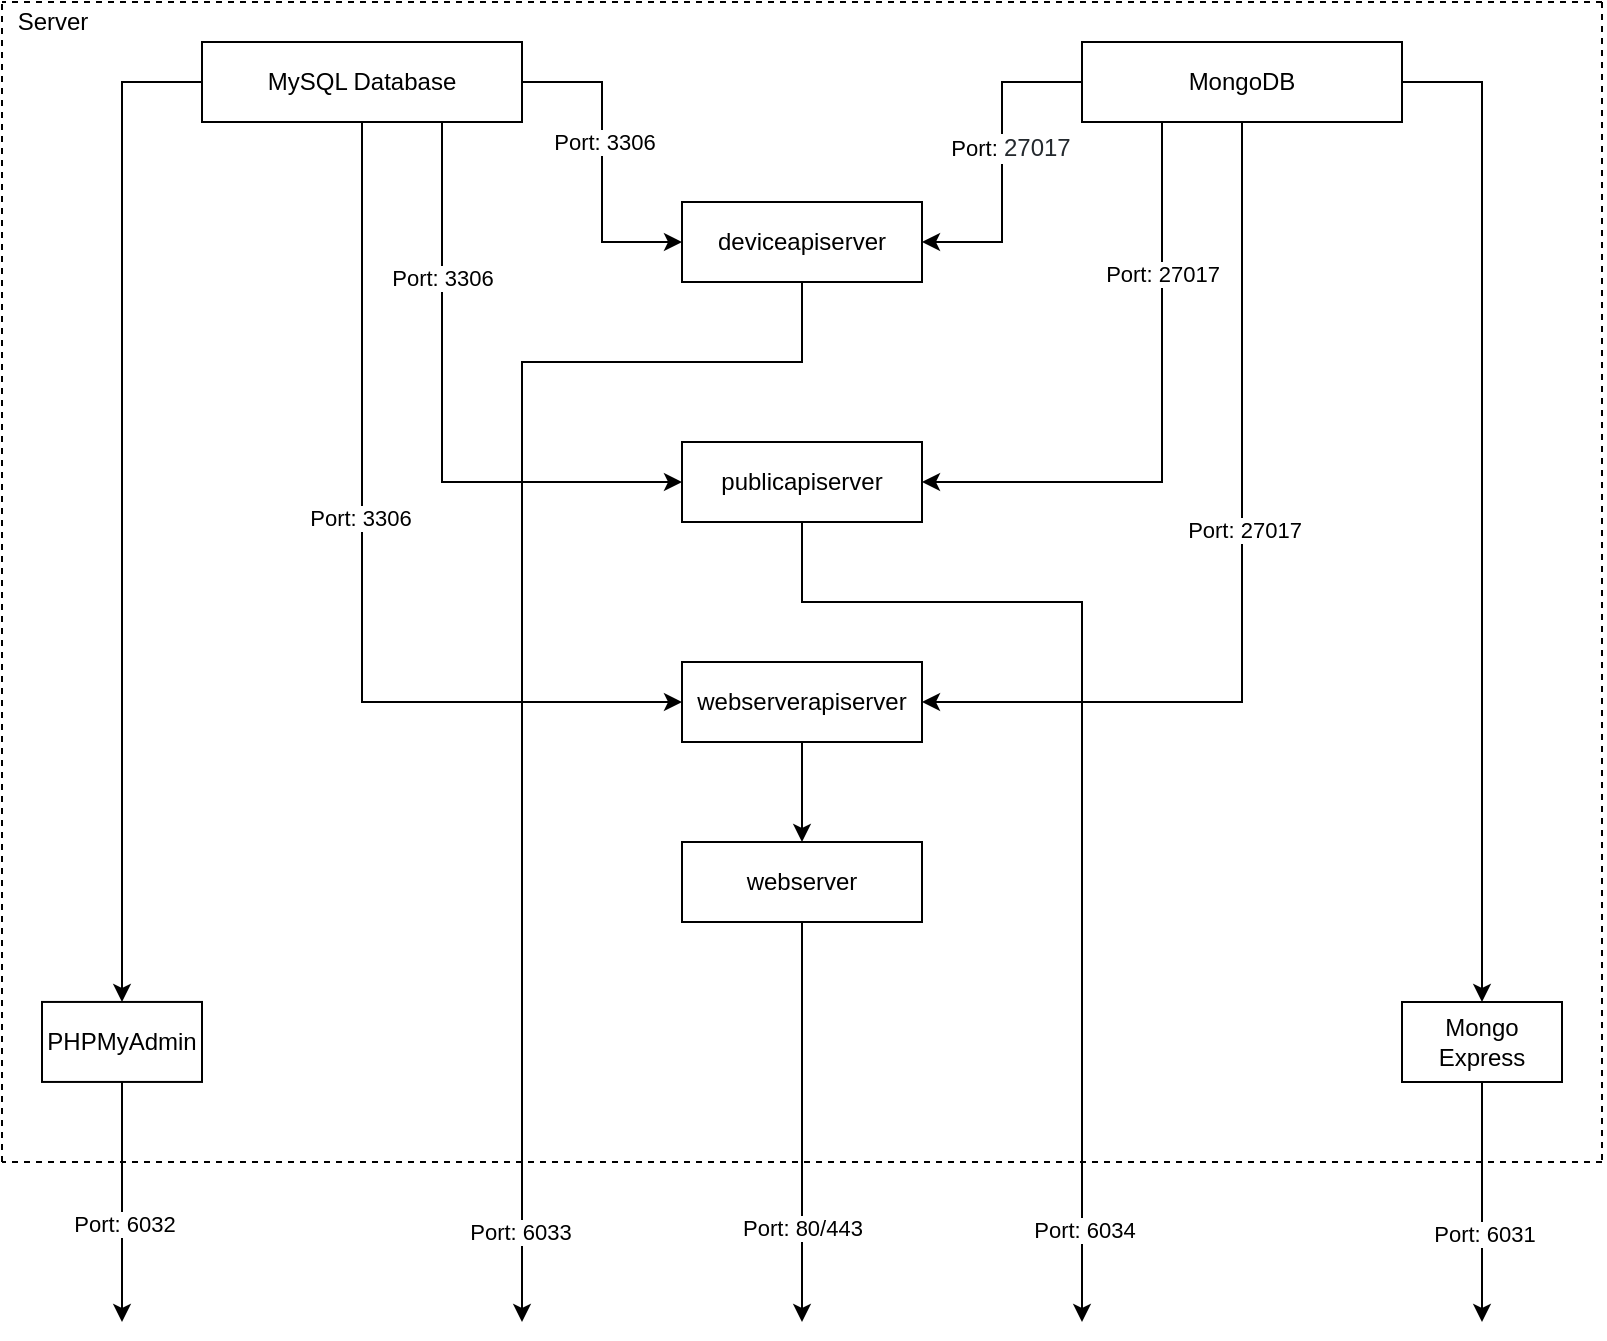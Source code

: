 <mxfile version="14.6.13" type="device"><diagram id="D0JQNDNxnLL_0FjzkVd2" name="Page-1"><mxGraphModel dx="988" dy="729" grid="1" gridSize="10" guides="1" tooltips="1" connect="1" arrows="1" fold="1" page="1" pageScale="1" pageWidth="827" pageHeight="1169" math="0" shadow="0"><root><mxCell id="0"/><mxCell id="1" parent="0"/><mxCell id="Y2FYfS4u4MYW43cecbyf-15" style="edgeStyle=orthogonalEdgeStyle;rounded=0;orthogonalLoop=1;jettySize=auto;html=1;entryX=0;entryY=0.5;entryDx=0;entryDy=0;" edge="1" parent="1" source="Y2FYfS4u4MYW43cecbyf-12" target="Y2FYfS4u4MYW43cecbyf-14"><mxGeometry relative="1" as="geometry"/></mxCell><mxCell id="Y2FYfS4u4MYW43cecbyf-17" value="Port: 3306" style="edgeLabel;html=1;align=center;verticalAlign=middle;resizable=0;points=[];" vertex="1" connectable="0" parent="Y2FYfS4u4MYW43cecbyf-15"><mxGeometry x="-0.125" y="1" relative="1" as="geometry"><mxPoint as="offset"/></mxGeometry></mxCell><mxCell id="Y2FYfS4u4MYW43cecbyf-21" style="edgeStyle=orthogonalEdgeStyle;rounded=0;orthogonalLoop=1;jettySize=auto;html=1;entryX=0;entryY=0.5;entryDx=0;entryDy=0;" edge="1" parent="1" source="Y2FYfS4u4MYW43cecbyf-12" target="Y2FYfS4u4MYW43cecbyf-19"><mxGeometry relative="1" as="geometry"><Array as="points"><mxPoint x="240" y="300"/></Array></mxGeometry></mxCell><mxCell id="Y2FYfS4u4MYW43cecbyf-23" value="Port: 3306" style="edgeLabel;html=1;align=center;verticalAlign=middle;resizable=0;points=[];" vertex="1" connectable="0" parent="Y2FYfS4u4MYW43cecbyf-21"><mxGeometry x="-0.48" relative="1" as="geometry"><mxPoint as="offset"/></mxGeometry></mxCell><mxCell id="Y2FYfS4u4MYW43cecbyf-25" style="edgeStyle=orthogonalEdgeStyle;rounded=0;orthogonalLoop=1;jettySize=auto;html=1;entryX=0;entryY=0.5;entryDx=0;entryDy=0;" edge="1" parent="1" source="Y2FYfS4u4MYW43cecbyf-12" target="Y2FYfS4u4MYW43cecbyf-20"><mxGeometry relative="1" as="geometry"><Array as="points"><mxPoint x="200" y="410"/></Array></mxGeometry></mxCell><mxCell id="Y2FYfS4u4MYW43cecbyf-27" value="Port: 3306" style="edgeLabel;html=1;align=center;verticalAlign=middle;resizable=0;points=[];" vertex="1" connectable="0" parent="Y2FYfS4u4MYW43cecbyf-25"><mxGeometry x="-0.12" y="-1" relative="1" as="geometry"><mxPoint as="offset"/></mxGeometry></mxCell><mxCell id="Y2FYfS4u4MYW43cecbyf-46" style="edgeStyle=orthogonalEdgeStyle;rounded=0;orthogonalLoop=1;jettySize=auto;html=1;entryX=0.5;entryY=0;entryDx=0;entryDy=0;" edge="1" parent="1" target="Y2FYfS4u4MYW43cecbyf-43"><mxGeometry relative="1" as="geometry"><mxPoint x="120" y="100.029" as="sourcePoint"/><Array as="points"><mxPoint x="80" y="99.97"/></Array></mxGeometry></mxCell><mxCell id="Y2FYfS4u4MYW43cecbyf-12" value="MySQL Database" style="rounded=0;whiteSpace=wrap;html=1;" vertex="1" parent="1"><mxGeometry x="120" y="80" width="160" height="40" as="geometry"/></mxCell><mxCell id="Y2FYfS4u4MYW43cecbyf-16" style="edgeStyle=orthogonalEdgeStyle;rounded=0;orthogonalLoop=1;jettySize=auto;html=1;entryX=1;entryY=0.5;entryDx=0;entryDy=0;" edge="1" parent="1" source="Y2FYfS4u4MYW43cecbyf-13" target="Y2FYfS4u4MYW43cecbyf-14"><mxGeometry relative="1" as="geometry"/></mxCell><mxCell id="Y2FYfS4u4MYW43cecbyf-18" value="Port:&amp;nbsp;&lt;span style=&quot;color: rgb(36 , 41 , 46) ; font-family: , , &amp;#34;sf mono&amp;#34; , &amp;#34;consolas&amp;#34; , &amp;#34;liberation mono&amp;#34; , &amp;#34;menlo&amp;#34; , monospace ; font-size: 12px&quot;&gt;27017&lt;/span&gt;" style="edgeLabel;html=1;align=center;verticalAlign=middle;resizable=0;points=[];" vertex="1" connectable="0" parent="Y2FYfS4u4MYW43cecbyf-16"><mxGeometry x="-0.087" y="4" relative="1" as="geometry"><mxPoint as="offset"/></mxGeometry></mxCell><mxCell id="Y2FYfS4u4MYW43cecbyf-22" style="edgeStyle=orthogonalEdgeStyle;rounded=0;orthogonalLoop=1;jettySize=auto;html=1;entryX=1;entryY=0.5;entryDx=0;entryDy=0;" edge="1" parent="1" source="Y2FYfS4u4MYW43cecbyf-13" target="Y2FYfS4u4MYW43cecbyf-19"><mxGeometry relative="1" as="geometry"><Array as="points"><mxPoint x="600" y="300"/></Array></mxGeometry></mxCell><mxCell id="Y2FYfS4u4MYW43cecbyf-24" value="Port: 27017" style="edgeLabel;html=1;align=center;verticalAlign=middle;resizable=0;points=[];" vertex="1" connectable="0" parent="Y2FYfS4u4MYW43cecbyf-22"><mxGeometry x="-0.493" relative="1" as="geometry"><mxPoint as="offset"/></mxGeometry></mxCell><mxCell id="Y2FYfS4u4MYW43cecbyf-26" style="edgeStyle=orthogonalEdgeStyle;rounded=0;orthogonalLoop=1;jettySize=auto;html=1;entryX=1;entryY=0.5;entryDx=0;entryDy=0;" edge="1" parent="1" source="Y2FYfS4u4MYW43cecbyf-13" target="Y2FYfS4u4MYW43cecbyf-20"><mxGeometry relative="1" as="geometry"><Array as="points"><mxPoint x="640" y="410"/></Array></mxGeometry></mxCell><mxCell id="Y2FYfS4u4MYW43cecbyf-28" value="Port: 27017" style="edgeLabel;html=1;align=center;verticalAlign=middle;resizable=0;points=[];" vertex="1" connectable="0" parent="Y2FYfS4u4MYW43cecbyf-26"><mxGeometry x="-0.093" y="1" relative="1" as="geometry"><mxPoint as="offset"/></mxGeometry></mxCell><mxCell id="Y2FYfS4u4MYW43cecbyf-47" style="edgeStyle=orthogonalEdgeStyle;rounded=0;orthogonalLoop=1;jettySize=auto;html=1;" edge="1" parent="1" source="Y2FYfS4u4MYW43cecbyf-13" target="Y2FYfS4u4MYW43cecbyf-44"><mxGeometry relative="1" as="geometry"><Array as="points"><mxPoint x="760" y="100"/></Array></mxGeometry></mxCell><mxCell id="Y2FYfS4u4MYW43cecbyf-13" value="MongoDB" style="rounded=0;whiteSpace=wrap;html=1;" vertex="1" parent="1"><mxGeometry x="560" y="80" width="160" height="40" as="geometry"/></mxCell><mxCell id="Y2FYfS4u4MYW43cecbyf-54" style="edgeStyle=orthogonalEdgeStyle;rounded=0;orthogonalLoop=1;jettySize=auto;html=1;" edge="1" parent="1" source="Y2FYfS4u4MYW43cecbyf-14"><mxGeometry relative="1" as="geometry"><mxPoint x="280" y="720" as="targetPoint"/><Array as="points"><mxPoint x="420" y="240"/><mxPoint x="280" y="240"/></Array></mxGeometry></mxCell><mxCell id="Y2FYfS4u4MYW43cecbyf-64" value="Port: 6033" style="edgeLabel;html=1;align=center;verticalAlign=middle;resizable=0;points=[];" vertex="1" connectable="0" parent="Y2FYfS4u4MYW43cecbyf-54"><mxGeometry x="0.864" y="-1" relative="1" as="geometry"><mxPoint as="offset"/></mxGeometry></mxCell><mxCell id="Y2FYfS4u4MYW43cecbyf-14" value="deviceapiserver" style="rounded=0;whiteSpace=wrap;html=1;" vertex="1" parent="1"><mxGeometry x="360" y="160" width="120" height="40" as="geometry"/></mxCell><mxCell id="Y2FYfS4u4MYW43cecbyf-55" style="edgeStyle=orthogonalEdgeStyle;rounded=0;orthogonalLoop=1;jettySize=auto;html=1;" edge="1" parent="1" source="Y2FYfS4u4MYW43cecbyf-19"><mxGeometry relative="1" as="geometry"><mxPoint x="560" y="720" as="targetPoint"/><Array as="points"><mxPoint x="420" y="360"/><mxPoint x="560" y="360"/></Array></mxGeometry></mxCell><mxCell id="Y2FYfS4u4MYW43cecbyf-65" value="Port: 6034" style="edgeLabel;html=1;align=center;verticalAlign=middle;resizable=0;points=[];" vertex="1" connectable="0" parent="Y2FYfS4u4MYW43cecbyf-55"><mxGeometry x="0.828" y="1" relative="1" as="geometry"><mxPoint as="offset"/></mxGeometry></mxCell><mxCell id="Y2FYfS4u4MYW43cecbyf-19" value="publicapiserver" style="rounded=0;whiteSpace=wrap;html=1;" vertex="1" parent="1"><mxGeometry x="360" y="280" width="120" height="40" as="geometry"/></mxCell><mxCell id="Y2FYfS4u4MYW43cecbyf-38" style="edgeStyle=orthogonalEdgeStyle;rounded=0;orthogonalLoop=1;jettySize=auto;html=1;entryX=0.5;entryY=0;entryDx=0;entryDy=0;" edge="1" parent="1" source="Y2FYfS4u4MYW43cecbyf-20" target="Y2FYfS4u4MYW43cecbyf-37"><mxGeometry relative="1" as="geometry"/></mxCell><mxCell id="Y2FYfS4u4MYW43cecbyf-20" value="webserverapiserver" style="rounded=0;whiteSpace=wrap;html=1;" vertex="1" parent="1"><mxGeometry x="360" y="390" width="120" height="40" as="geometry"/></mxCell><mxCell id="Y2FYfS4u4MYW43cecbyf-51" style="edgeStyle=orthogonalEdgeStyle;rounded=0;orthogonalLoop=1;jettySize=auto;html=1;" edge="1" parent="1" source="Y2FYfS4u4MYW43cecbyf-37"><mxGeometry relative="1" as="geometry"><mxPoint x="420" y="720.0" as="targetPoint"/></mxGeometry></mxCell><mxCell id="Y2FYfS4u4MYW43cecbyf-63" value="Port: 80/443" style="edgeLabel;html=1;align=center;verticalAlign=middle;resizable=0;points=[];" vertex="1" connectable="0" parent="Y2FYfS4u4MYW43cecbyf-51"><mxGeometry x="0.527" relative="1" as="geometry"><mxPoint as="offset"/></mxGeometry></mxCell><mxCell id="Y2FYfS4u4MYW43cecbyf-37" value="webserver" style="rounded=0;whiteSpace=wrap;html=1;" vertex="1" parent="1"><mxGeometry x="360" y="480" width="120" height="40" as="geometry"/></mxCell><mxCell id="Y2FYfS4u4MYW43cecbyf-49" style="edgeStyle=orthogonalEdgeStyle;rounded=0;orthogonalLoop=1;jettySize=auto;html=1;" edge="1" parent="1" source="Y2FYfS4u4MYW43cecbyf-43"><mxGeometry relative="1" as="geometry"><mxPoint x="80" y="719.97" as="targetPoint"/></mxGeometry></mxCell><mxCell id="Y2FYfS4u4MYW43cecbyf-61" value="Port:&amp;nbsp;6032" style="edgeLabel;html=1;align=center;verticalAlign=middle;resizable=0;points=[];" vertex="1" connectable="0" parent="Y2FYfS4u4MYW43cecbyf-49"><mxGeometry x="0.184" relative="1" as="geometry"><mxPoint as="offset"/></mxGeometry></mxCell><mxCell id="Y2FYfS4u4MYW43cecbyf-43" value="PHPMyAdmin" style="rounded=0;whiteSpace=wrap;html=1;" vertex="1" parent="1"><mxGeometry x="40" y="559.97" width="80" height="40" as="geometry"/></mxCell><mxCell id="Y2FYfS4u4MYW43cecbyf-53" style="edgeStyle=orthogonalEdgeStyle;rounded=0;orthogonalLoop=1;jettySize=auto;html=1;" edge="1" parent="1" source="Y2FYfS4u4MYW43cecbyf-44"><mxGeometry relative="1" as="geometry"><mxPoint x="760" y="720.0" as="targetPoint"/></mxGeometry></mxCell><mxCell id="Y2FYfS4u4MYW43cecbyf-62" value="Port:&amp;nbsp;6031" style="edgeLabel;html=1;align=center;verticalAlign=middle;resizable=0;points=[];" vertex="1" connectable="0" parent="Y2FYfS4u4MYW43cecbyf-53"><mxGeometry x="0.262" relative="1" as="geometry"><mxPoint as="offset"/></mxGeometry></mxCell><mxCell id="Y2FYfS4u4MYW43cecbyf-44" value="Mongo Express" style="rounded=0;whiteSpace=wrap;html=1;" vertex="1" parent="1"><mxGeometry x="720" y="560" width="80" height="40" as="geometry"/></mxCell><mxCell id="Y2FYfS4u4MYW43cecbyf-56" value="" style="endArrow=none;dashed=1;html=1;" edge="1" parent="1"><mxGeometry width="50" height="50" relative="1" as="geometry"><mxPoint x="20" y="640" as="sourcePoint"/><mxPoint x="20" y="60" as="targetPoint"/></mxGeometry></mxCell><mxCell id="Y2FYfS4u4MYW43cecbyf-57" value="" style="endArrow=none;dashed=1;html=1;" edge="1" parent="1"><mxGeometry width="50" height="50" relative="1" as="geometry"><mxPoint x="820" y="60" as="sourcePoint"/><mxPoint x="20" y="60" as="targetPoint"/></mxGeometry></mxCell><mxCell id="Y2FYfS4u4MYW43cecbyf-58" value="" style="endArrow=none;dashed=1;html=1;" edge="1" parent="1"><mxGeometry width="50" height="50" relative="1" as="geometry"><mxPoint x="820" y="640" as="sourcePoint"/><mxPoint x="20.0" y="640" as="targetPoint"/></mxGeometry></mxCell><mxCell id="Y2FYfS4u4MYW43cecbyf-59" value="" style="endArrow=none;dashed=1;html=1;" edge="1" parent="1"><mxGeometry width="50" height="50" relative="1" as="geometry"><mxPoint x="820" y="60" as="sourcePoint"/><mxPoint x="820" y="640" as="targetPoint"/></mxGeometry></mxCell><mxCell id="Y2FYfS4u4MYW43cecbyf-60" value="Server" style="text;html=1;align=center;verticalAlign=middle;resizable=0;points=[];autosize=1;strokeColor=none;" vertex="1" parent="1"><mxGeometry x="20" y="60" width="50" height="20" as="geometry"/></mxCell></root></mxGraphModel></diagram></mxfile>